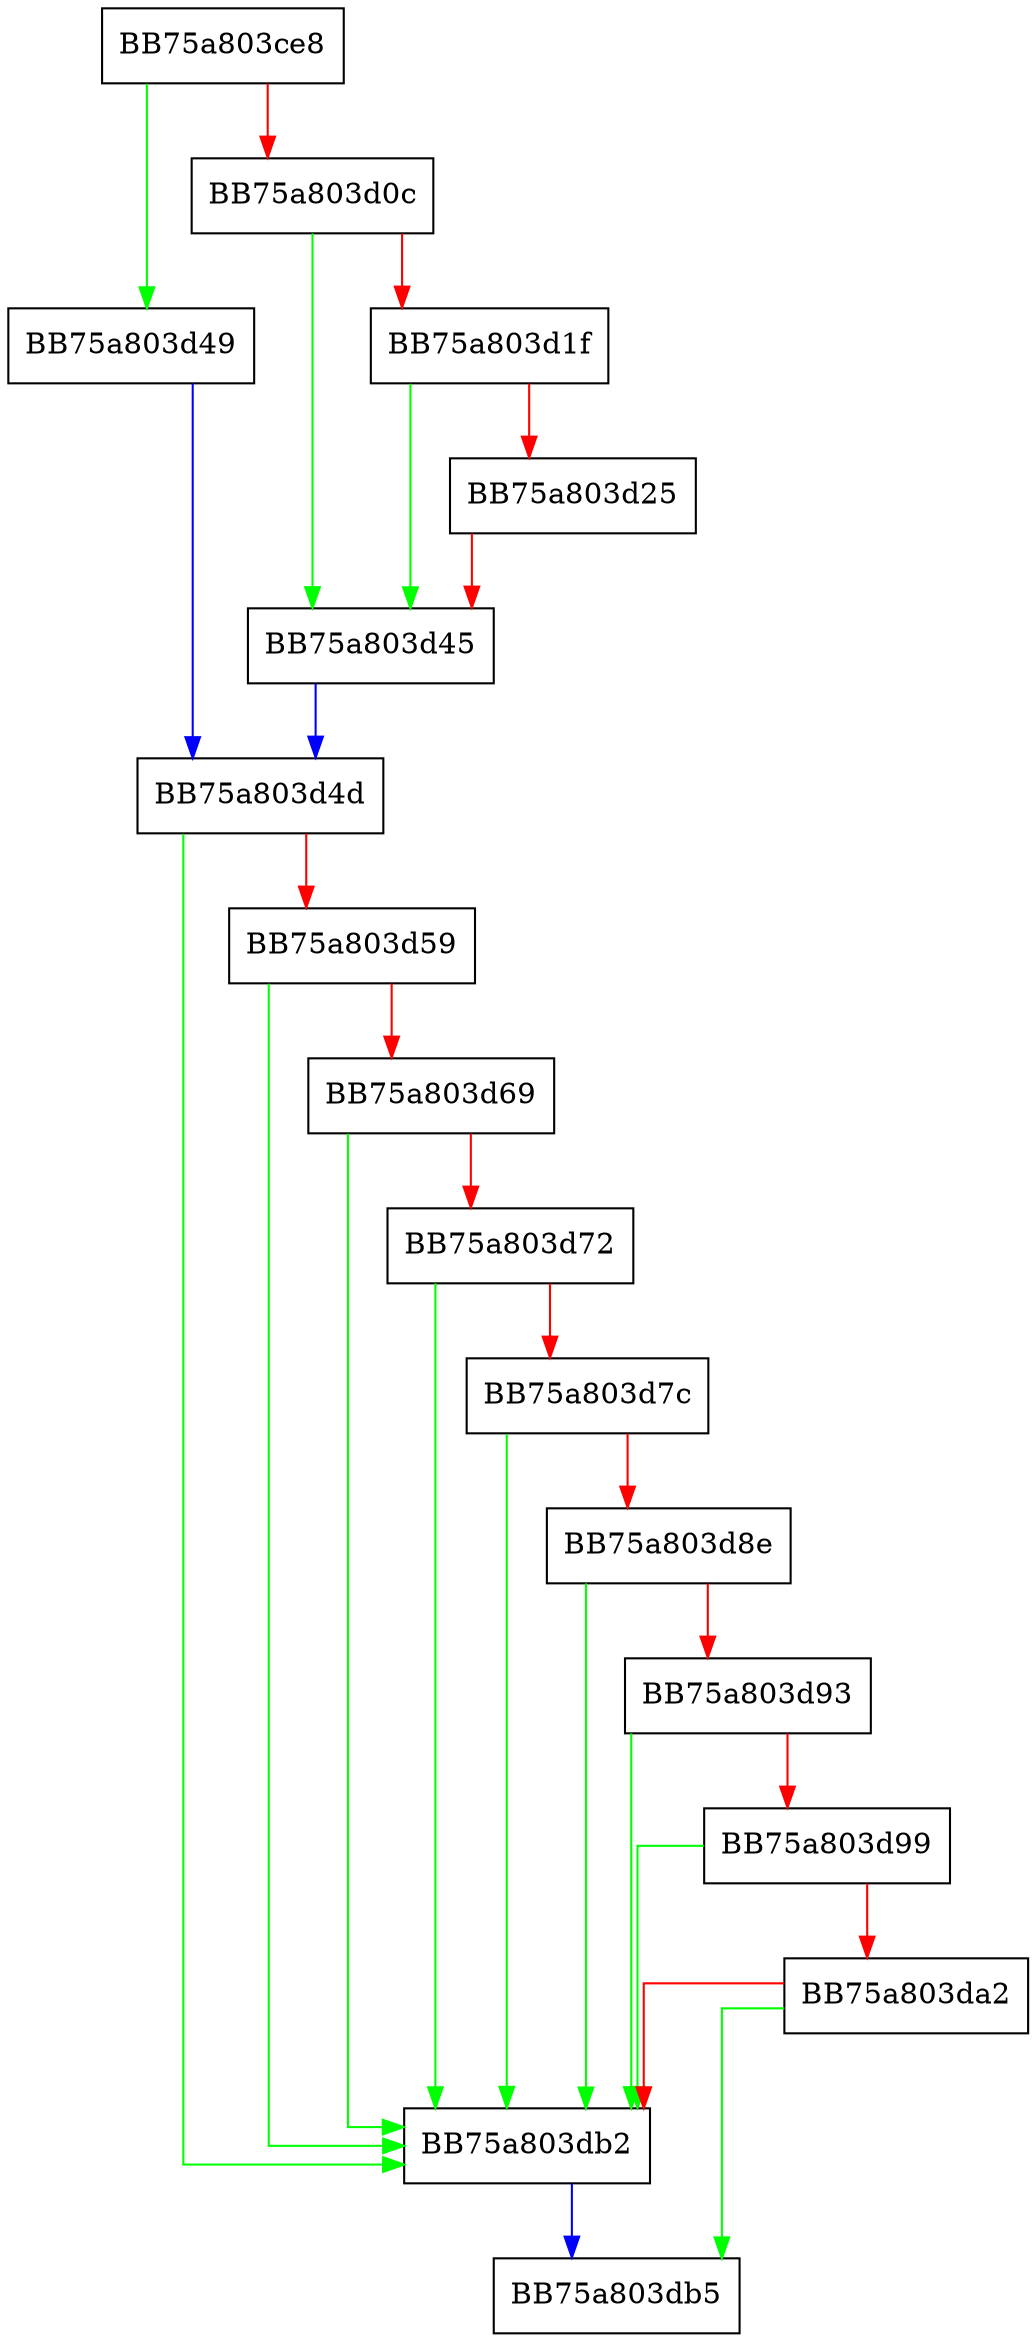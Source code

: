 digraph CanReplaceOnReboot {
  node [shape="box"];
  graph [splines=ortho];
  BB75a803ce8 -> BB75a803d49 [color="green"];
  BB75a803ce8 -> BB75a803d0c [color="red"];
  BB75a803d0c -> BB75a803d45 [color="green"];
  BB75a803d0c -> BB75a803d1f [color="red"];
  BB75a803d1f -> BB75a803d45 [color="green"];
  BB75a803d1f -> BB75a803d25 [color="red"];
  BB75a803d25 -> BB75a803d45 [color="red"];
  BB75a803d45 -> BB75a803d4d [color="blue"];
  BB75a803d49 -> BB75a803d4d [color="blue"];
  BB75a803d4d -> BB75a803db2 [color="green"];
  BB75a803d4d -> BB75a803d59 [color="red"];
  BB75a803d59 -> BB75a803db2 [color="green"];
  BB75a803d59 -> BB75a803d69 [color="red"];
  BB75a803d69 -> BB75a803db2 [color="green"];
  BB75a803d69 -> BB75a803d72 [color="red"];
  BB75a803d72 -> BB75a803db2 [color="green"];
  BB75a803d72 -> BB75a803d7c [color="red"];
  BB75a803d7c -> BB75a803db2 [color="green"];
  BB75a803d7c -> BB75a803d8e [color="red"];
  BB75a803d8e -> BB75a803db2 [color="green"];
  BB75a803d8e -> BB75a803d93 [color="red"];
  BB75a803d93 -> BB75a803db2 [color="green"];
  BB75a803d93 -> BB75a803d99 [color="red"];
  BB75a803d99 -> BB75a803db2 [color="green"];
  BB75a803d99 -> BB75a803da2 [color="red"];
  BB75a803da2 -> BB75a803db5 [color="green"];
  BB75a803da2 -> BB75a803db2 [color="red"];
  BB75a803db2 -> BB75a803db5 [color="blue"];
}